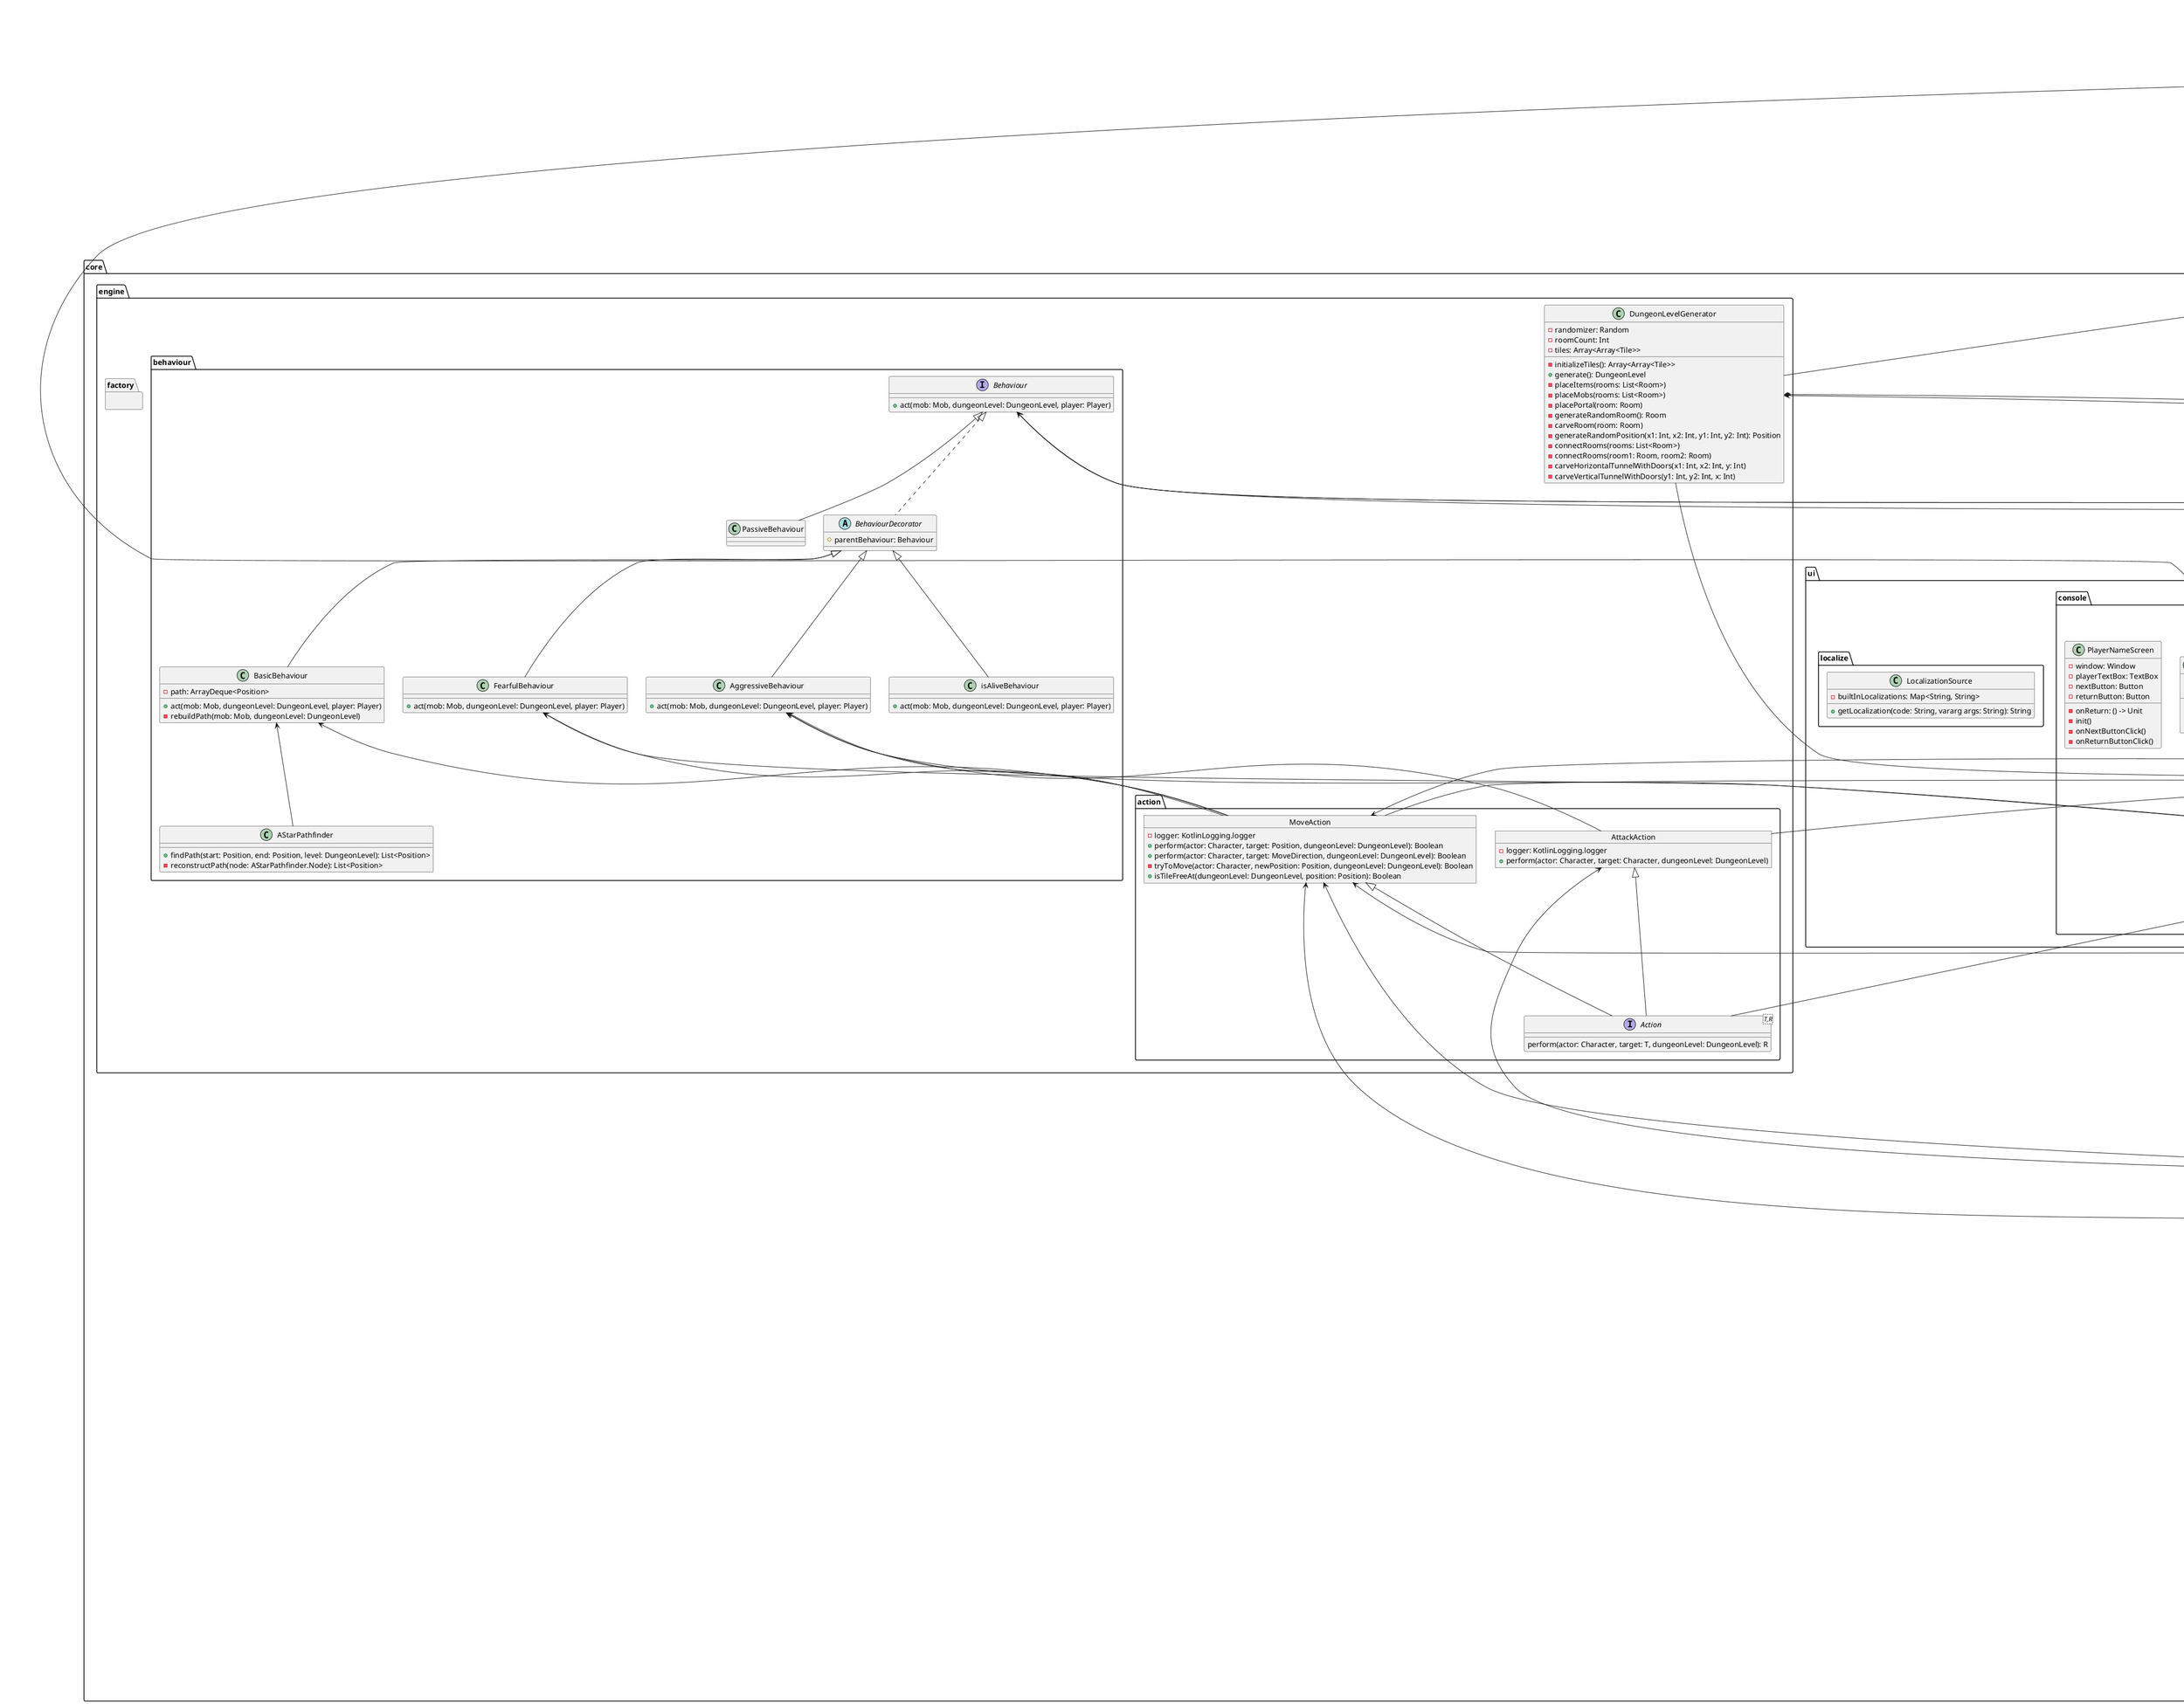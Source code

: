 @startuml
package core {
    package vo {
        abstract class Entity {
            + position : Position
            + abstract symbol.get(): Char
        }

        ' Абстрактный класс для общих свойств персонажей
        abstract class Character extends Entity {
            + health : int
            + maxHealth : int
            - baseAttack : int
            + defense : int
            - baseDefense : int
            + fovRadius : Int
            + direction: MoveDirection
            + isAlive: Boolean
        }
        Character o-- Position
        Character o-- MoveDirection

        ' Класс игрока
        class Player extends Character {
            + name : String
            + inventory : Inventory
            + level: Int
            + currentPoints: Int
            + pointsToNextLevel: Int
            - experienceManager: ExperienceManager
            + addExperience()
        }
        Player *-- Inventory
        Player *-- ExperienceManager

        ' Класс Менеджера уровней
        class ExperienceManager {
            + currentLevel: int
            + currentPoints: int
            + pointsToNextLevel: int
            + healthBoost: int
            + attackBoost: int
            + defenceBoost: int
            + addExperience(points: int)
        }

        ' Класс инвентаря
        class Inventory {
            - items : List<Item>
            - equippedWeapon: Weapon?
            - equippedArmor: Armor?
            + addItem(item : Item)
            + removeItem(item : Item)
            + equipItem(item : Item)
            + unequipItem(item : Item)
            + getEquippedWeapon(): Weapon?
            + getEquippedArmor(): Weapon?
            + iterator(): Iterator<Item>
        }
        Inventory "1" o-- "many" Item

        ' Классы предметов
        class Item {
            + name : String
            + description : String
            + use()
        }

        interface Equippable {
            + equip()
        }

        class Weapon extends Item implements Equippable {
            + damage : int
        }

        class Armor extends Item implements Equippable {
            + defense : int
        }

        class Consumable extends Item {
            + effect : String
            + consume()
        }

        class Mob extends Character {
            + mobType: MobType
            + behaviour: Behaviour
            + position: Position
        }
        Mob *-- MobType
        Mob *-- Behaviour

        enum MobType {
            + mobName: String,
            + symbol: Char,
            + maxHealth: Int,
            + baseAttack: Int,
            + baseDefense: Int,
            + fovRadius: Int,
            + xp: Int
        }

       ' Класс уровня
        class DungeonLevel {
            + tiles: Array<Array<Tile>>
            + rooms: List<Room>
            + enemies: MutableList<Mob>
            + width: Int
            + height: Int
            + startPosition: Position
            + getTileAt(position: Position): Tile
            + isInBounds(position: Position): Boolean
        }
        DungeonLevel "1" *-- "many" Tile
        DungeonLevel "1" *-- "many" Room
        DungeonLevel "1" <-- "many" Room
        DungeonLevel <-- Position

       ' Класс тайла карты
        class Tile {
            + type: TileType
            + isExplored: Boolean
        }
        Tile o-- TileType

        enum TileType {
            + blocked: Boolean
            + blockSight: Boolean
        }

        class Room {
            + bottomLeft: Position
            + width: Int
            + height: Int
            + topRight: Position
            + center: Position
            + distanceFromZero: Position
            + intersects(other: Room): Boolean
            + isInside(position: Position): Boolean
        }
        Room o-- Position

        ' Класс для позиции на карте
        class Position {
            + x : Int
            + y : Int
            + distanceToZero: Int
            + neighbours: List<Position>
            + euclideanDistanceTo(other: Position): Int
            + manhattanDistanceTo(other: Position): Int
        }

        interface Renderable {}
    }

    package ui {
        package console {
            package game {
                class GameMapListener {
                    + onClosed: () -> Unit
                    + onInput(basePane: Window?, keyStroke: KeyStroke?, deliverEvent: AtomicBoolean?)
                    - sendMove(deliverEvent: AtomicBoolean?, direction: MoveDirection)
                    - isInteract(keyStroke: KeyStroke)
                    - isOpenInventory(keyStroke: KeyStroke)
                    - isMoveLeft(keyStroke: KeyStroke)
                    - isMoveDown(keyStroke: KeyStroke)
                    - isMoveRight(keyStroke: KeyStroke)
                    - isMoveUp(keyStroke: KeyStroke)
                }

                class GameMapPanelRenderer {
                    + drawComponent(graphics: TextGUIGraphics?, component: Panel?)
                    + getPreferredSize(component: Panel?): TerminalSize
                    - getScreenPosition(screenCenter: Position, levelPosition: Position, player: Player): Position
                    - checkScreenPositionIsInBounds(screenPosition: Position, graphics: TextGUIGraphics): Boolean
                    - renderPlayer(screenPosition: Position, graphics: TextGUIGraphics)
                    - renderMob(mobType: MobType, screenPosition: Position, graphics: TextGUIGraphics)
                    - renderExploredTile(tile: Tile, screenPosition: Position, graphics: TextGUIGraphics)
                    - renderTile(tile: Tile, screenPosition: Position, graphics: TextGUIGraphics)
                    - getTileRenderParams(tile: Tile): Triple<ANSI, ANSI, String>
                }
                GameMapPanelRenderer <-- GameSession
                GameMapPanelRenderer <-- CheckVisibilityAction
                GameMapPanelRenderer <-- MobManager
                GameMapPanelRenderer <-- RenderContext

                class GameMapScreen {
                    - gameMapListener: GameMapListener
                    - oldHints: Set<Window.Hint>
                    - init()
                }
            }

            class InventoryScreen {
                - closeButton: Button
                - containerPanel: Panel
                - window: BasicWindow
                - init()
                - buildItemMenu(inventory: Inventory, item: Item, menu: Menu)
                - updateMenuItem(menu: Menu)
                - onButtonClick()
            }
            InventoryScreen <-- Inventory

            class LootScreen {
                - closeButton: Button
                - init()
                - onButtonClick()
            }

            class MainMenuScreen {
                - playButton: Button
                - exitButton: Button
                - init()
                - onPlayButton()
                - onExitButton()
            }

            class PlayerNameScreen {
                - window: Window
                - onReturn: () -> Unit
                - playerTextBox: TextBox
                - nextButton: Button
                - returnButton: Button
                - init()
                - onNextButtonClick()
                - onReturnButtonClick()
            }

            object RenderContext {
                + screen: Screen
                + gui: MultiWindowTextGUI
                + val backgroundColor = TextColor.ANSI
            }
        }

        package localize {
            class LocalizationSource {
                - builtInLocalizations: Map<String, String>
                + getLocalization(code: String, vararg args: String): String
            }
        }
    }

    package messages {
        package player {
            enum MoveDirection {
            }

            class MovePlayer extends Message {
                - direction: MoveDirection
            }
            MovePlayer <-- MoveDirection

            class OpenInventory extends Message {}

            class PlayerInteract extends Message {}
        }

        package ui {
            class GameScreenExit extends Message {}

            class GameScreenOpened extends Message {}
        }

        interface Message {}

        object MessageBroker {
            - subscribers: ConcurrentHashMap<String, MutableSet<Subscriber>>
            + subscribe(topic: String, subscriber: Subscriber)
            + unsubscribe(topic: String, subscriber: Subscriber)
            + send(topic: String, message: Message)
        }

        interface Subscriber {
            + onMessage(message: Message)
        }
    }

    package engine {
        package action {
            interface Action<T,R> {
                perform(actor: Character, target: T, dungeonLevel: DungeonLevel): R
            }

            object AttackAction {
                - logger: KotlinLogging.logger
                + perform(actor: Character, target: Character, dungeonLevel: DungeonLevel)
            }
            AttackAction <|-- Action
            AttackAction <-- Character

            object CheckVisibilityAction {
                - logger: KotlinLogging.logger
                + perform(actor: Character, target: Position, dungeonLevel: DungeonLevel): Boolean
                - getLineOfSight(start: Position, end: Position): List<Position>
            }
            CheckVisibilityAction <|-- Action
            CheckVisibilityAction <-- Character
            CheckVisibilityAction <-- DungeonLevel
            CheckVisibilityAction <-- Position

            object MoveAction {
                - logger: KotlinLogging.logger
                + perform(actor: Character, target: Position, dungeonLevel: DungeonLevel): Boolean
                + perform(actor: Character, target: MoveDirection, dungeonLevel: DungeonLevel): Boolean
                - tryToMove(actor: Character, newPosition: Position, dungeonLevel: DungeonLevel): Boolean
                + isTileFreeAt(dungeonLevel: DungeonLevel, position: Position): Boolean
            }
            MoveAction <|-- Action
            MoveAction <-- Character
            MoveAction <-- DungeonLevel
            MoveAction <-- Position
            MoveAction <-- MobManager
        }

        package behaviour {
            interface Behaviour {
                + act(mob: Mob, dungeonLevel: DungeonLevel, player: Player)
            }
            Behaviour <-- Mob
            Behaviour <-- DungeonLevel
            Behaviour <-- Player

            abstract class BehaviourDecorator implements Behaviour {
                # parentBehaviour: Behaviour
            }

            class PassiveBehaviour extends Behaviour {}

            class isAliveBehaviour extends BehaviourDecorator {
                + act(mob: Mob, dungeonLevel: DungeonLevel, player: Player)
            }

            class BasicBehaviour extends BehaviourDecorator {
                - path: ArrayDeque<Position>
                + act(mob: Mob, dungeonLevel: DungeonLevel, player: Player)
                - rebuildPath(mob: Mob, dungeonLevel: DungeonLevel)
            }
            BasicBehaviour <-- MoveAction
            BasicBehaviour <-- AStarPathfinder

            object AStarPathfinder {
                + findPath(start: Position, end: Position, level: DungeonLevel): List<Position>
                - reconstructPath(node: AStarPathfinder.Node): List<Position>
            }

            class AggressiveBehaviour extends BehaviourDecorator {
                + act(mob: Mob, dungeonLevel: DungeonLevel, player: Player)
            }
            AggressiveBehaviour <-- CheckVisibilityAction
            AggressiveBehaviour <-- AttackAction
            AggressiveBehaviour <-- MoveAction

            class FearfulBehaviour extends BehaviourDecorator {
                + act(mob: Mob, dungeonLevel: DungeonLevel, player: Player)
            }
            FearfulBehaviour <-- CheckVisibilityAction
            FearfulBehaviour <-- MoveAction
        }

        package factory {
            object MobManager {
                - mobCount: Int
                + canSpawnAt(dungeonLevel: DungeonLevel, position: Position): Boolean
                + spawn(position: Position): Mob
                - decideMobType(): MobType
                + getActiveMobs(dungeonLevel: DungeonLevel): List<Mob>
                + getMobAt(dungeonLevel: DungeonLevel, position: Position): Mob?
            }
            MobManager *-- Mob
            MobManager <-- DungeonLevel
        }

        object GameSession {
            + player: Player
            + dungeonLevels: MutableList<DungeonLevel>
            + currentDungeonLevel: DungeonLevel
            - levelsCount: Int
            - currentLevelId: Int
            + isPlayerInitialized(): Boolean
            + startNewGame(playerName: String, firstLevel: DungeonLevel)
            + moveToNextLevel()
            + addMoreLevels()
            + loadStateFromFile(filePath: Path)
        }
        GameSession *-- Player
        GameSession <-- DungeonLevelGenerator
        GameSession "1" <-- "many" DungeonLevel

        class DungeonLevelGenerator {
            - randomizer: Random
            - roomCount: Int
            - tiles: Array<Array<Tile>>
            - initializeTiles(): Array<Array<Tile>>
            + generate(): DungeonLevel
            - placeItems(rooms: List<Room>)
            - placeMobs(rooms: List<Room>)
            - placePortal(room: Room)
            - generateRandomRoom(): Room
            - carveRoom(room: Room)
            - generateRandomPosition(x1: Int, x2: Int, y1: Int, y2: Int): Position
            - connectRooms(rooms: List<Room>)
            - connectRooms(room1: Room, room2: Room)
            - carveHorizontalTunnelWithDoors(x1: Int, x2: Int, y: Int)
            - carveVerticalTunnelWithDoors(y1: Int, y2: Int, x: Int)
        }
        DungeonLevelGenerator *-- DungeonLevel
        DungeonLevelGenerator <-- MobManager
    }
}

package app {
    class App {
        + main()
    }
    App *-- GameLoop
    App <-- DungeonLevelGenerator
    App <-- GameSession
    App <-- MessageBroker
    App <-- GameScreenOpened
    App <-- MainMenuScreen
    App <-- RenderContext

    class GameLoop {
        - isRunning: Boolean
        - events: ConcurrentLinkedQueue<Message>
        - uiSubscriber: Subscriber
        - playerSubscriber: Subscriber
        - init()
        + start()
        - handleInput()
        - canGoTo(newPosition: Position): Boolean
        - tryInteract(position: Position, direction: MoveDirection)
        - tryInteractAt(position: Position)
        - updateGameState()
        - stop()
    }
    GameLoop *-- Subscriber
    GameLoop <-- MessageBroker
    GameLoop <-- GameSession
    GameLoop <-- MovePlayer
    GameLoop <-- OpenInventory
    GameLoop <-- PlayerInteract
    GameLoop <-- GameScreenExit
    GameLoop <-- InventoryScreen
    GameLoop <-- MobManager
    GameLoop <-- MoveAction
    GameLoop <-- AttackAction
}
@enduml
